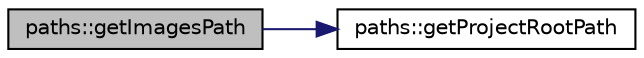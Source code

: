 digraph "paths::getImagesPath"
{
 // LATEX_PDF_SIZE
  bgcolor="transparent";
  edge [fontname="Helvetica",fontsize="10",labelfontname="Helvetica",labelfontsize="10"];
  node [fontname="Helvetica",fontsize="10",shape=record];
  rankdir="LR";
  Node1 [label="paths::getImagesPath",height=0.2,width=0.4,color="black", fillcolor="grey75", style="filled", fontcolor="black",tooltip=" "];
  Node1 -> Node2 [color="midnightblue",fontsize="10",style="solid",fontname="Helvetica"];
  Node2 [label="paths::getProjectRootPath",height=0.2,width=0.4,color="black",URL="$d5/dc0/namespacepaths.html#a450800b2feff454aa4e85d20c6618250",tooltip=" "];
}

